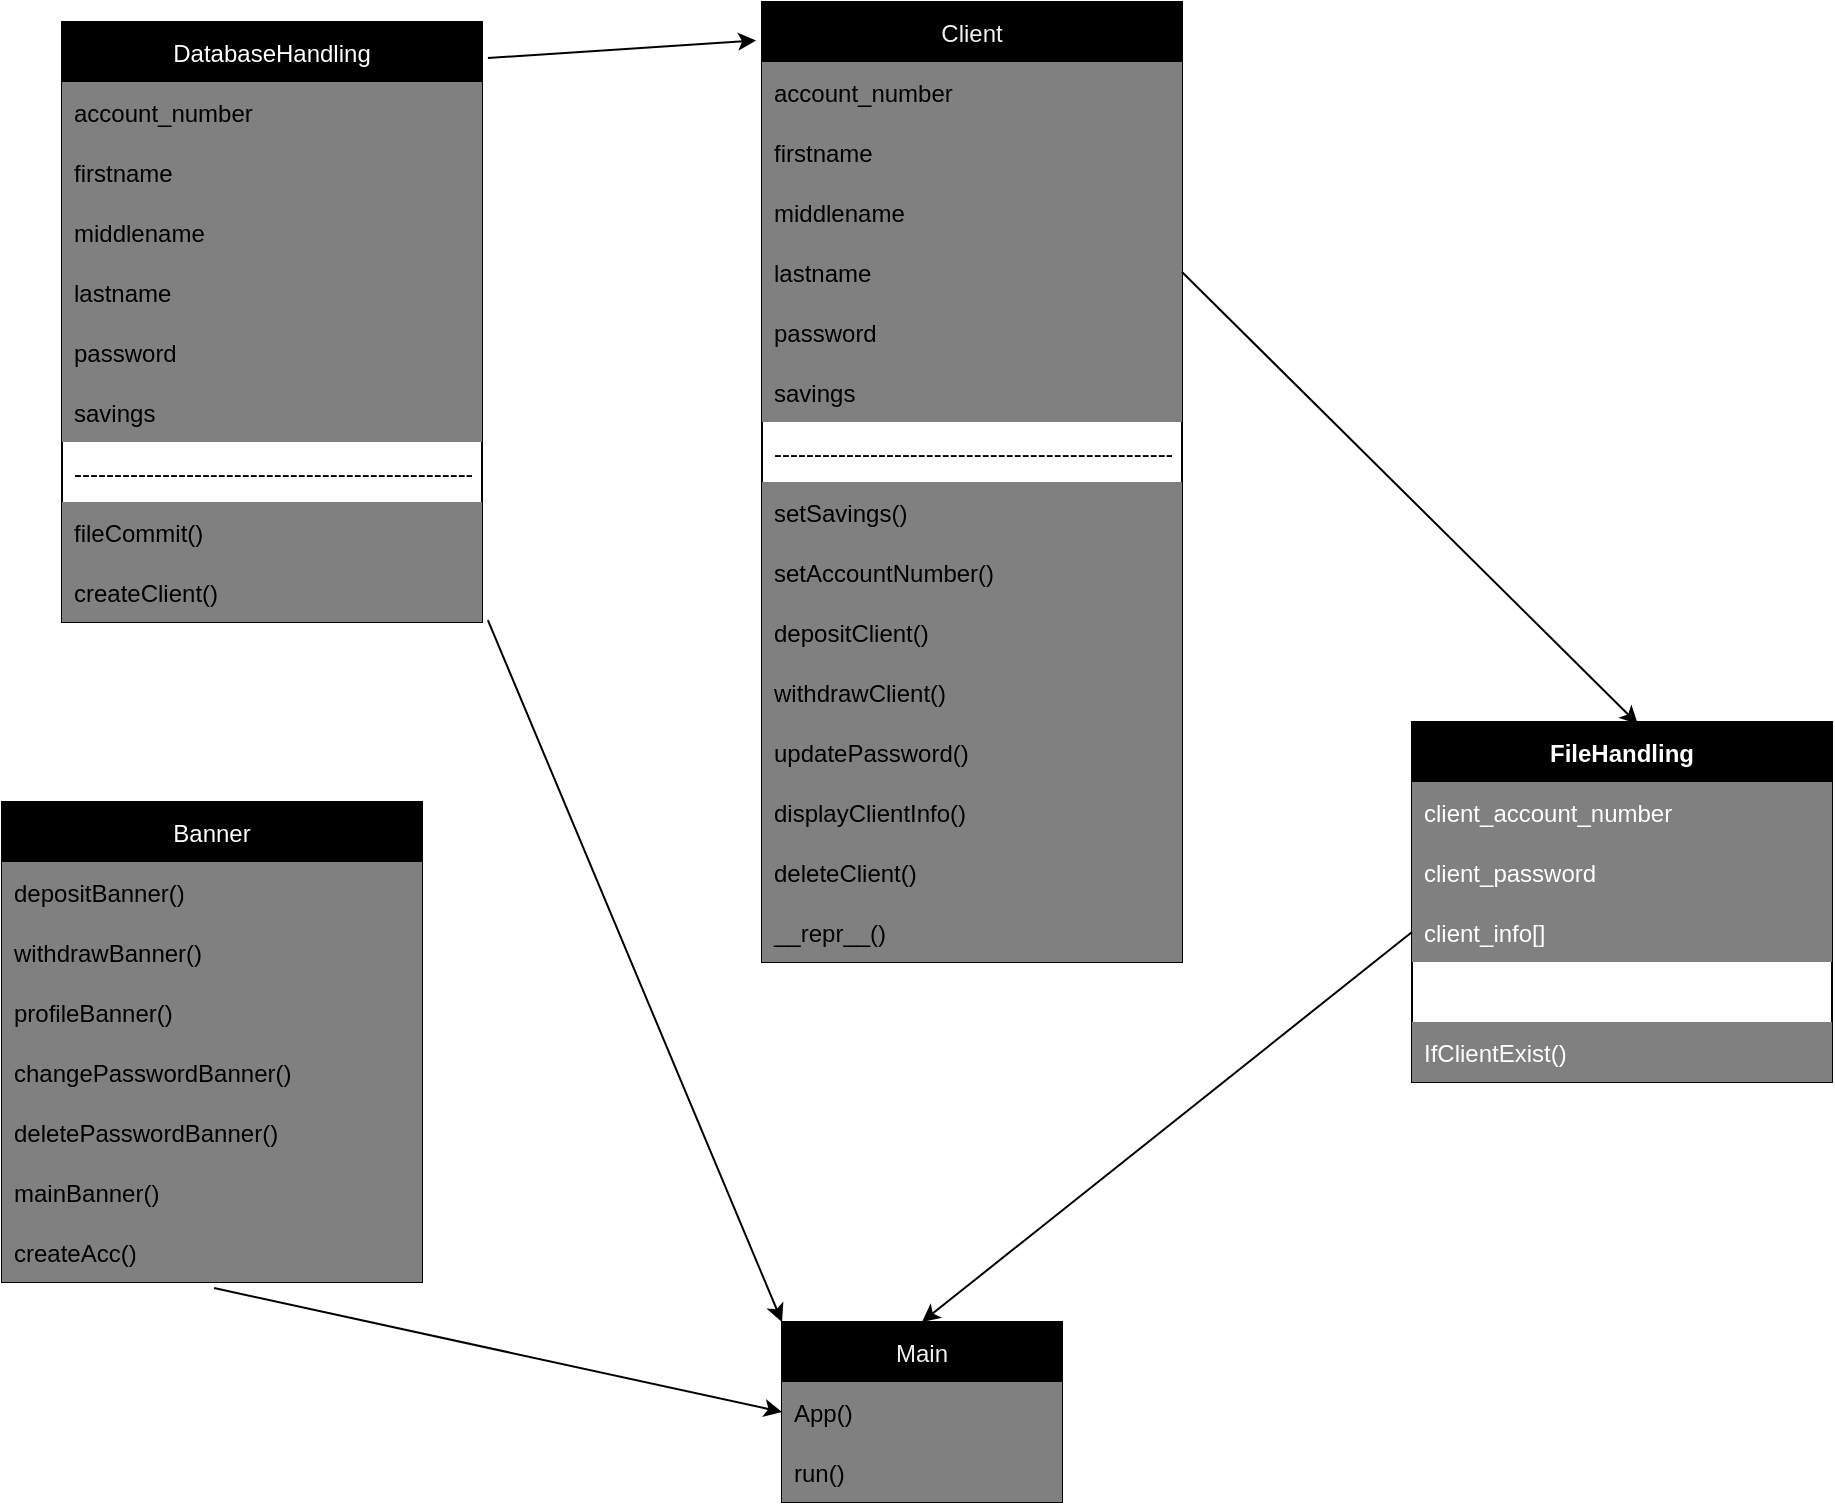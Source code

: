 <mxfile>
    <diagram id="qKJ-1Bz7Od9H8XLn3VzY" name="Page-1">
        <mxGraphModel dx="1319" dy="1578" grid="1" gridSize="10" guides="1" tooltips="1" connect="1" arrows="1" fold="1" page="1" pageScale="1" pageWidth="850" pageHeight="1100" background="none" math="0" shadow="0">
            <root>
                <mxCell id="0"/>
                <mxCell id="1" parent="0"/>
                <mxCell id="23" value="Client" style="swimlane;fontStyle=0;childLayout=stackLayout;horizontal=1;startSize=30;horizontalStack=0;resizeParent=1;resizeParentMax=0;resizeLast=0;collapsible=1;marginBottom=0;fillColor=#000000;fontColor=#F0F0F0;" parent="1" vertex="1">
                    <mxGeometry x="100" y="-800" width="210" height="480" as="geometry"/>
                </mxCell>
                <mxCell id="24" value="account_number" style="text;strokeColor=none;fillColor=#808080;align=left;verticalAlign=middle;spacingLeft=4;spacingRight=4;overflow=hidden;points=[[0,0.5],[1,0.5]];portConstraint=eastwest;rotatable=0;dashed=1;" parent="23" vertex="1">
                    <mxGeometry y="30" width="210" height="30" as="geometry"/>
                </mxCell>
                <mxCell id="25" value="firstname" style="text;strokeColor=none;fillColor=#808080;align=left;verticalAlign=middle;spacingLeft=4;spacingRight=4;overflow=hidden;points=[[0,0.5],[1,0.5]];portConstraint=eastwest;rotatable=0;dashed=1;" parent="23" vertex="1">
                    <mxGeometry y="60" width="210" height="30" as="geometry"/>
                </mxCell>
                <mxCell id="26" value="middlename" style="text;strokeColor=none;fillColor=#808080;align=left;verticalAlign=middle;spacingLeft=4;spacingRight=4;overflow=hidden;points=[[0,0.5],[1,0.5]];portConstraint=eastwest;rotatable=0;dashed=1;" parent="23" vertex="1">
                    <mxGeometry y="90" width="210" height="30" as="geometry"/>
                </mxCell>
                <mxCell id="74" value="lastname" style="text;strokeColor=none;fillColor=#808080;align=left;verticalAlign=middle;spacingLeft=4;spacingRight=4;overflow=hidden;points=[[0,0.5],[1,0.5]];portConstraint=eastwest;rotatable=0;dashed=1;" vertex="1" parent="23">
                    <mxGeometry y="120" width="210" height="30" as="geometry"/>
                </mxCell>
                <mxCell id="75" value="password" style="text;strokeColor=none;fillColor=#808080;align=left;verticalAlign=middle;spacingLeft=4;spacingRight=4;overflow=hidden;points=[[0,0.5],[1,0.5]];portConstraint=eastwest;rotatable=0;dashed=1;" vertex="1" parent="23">
                    <mxGeometry y="150" width="210" height="30" as="geometry"/>
                </mxCell>
                <mxCell id="76" value="savings" style="text;strokeColor=none;fillColor=#808080;align=left;verticalAlign=middle;spacingLeft=4;spacingRight=4;overflow=hidden;points=[[0,0.5],[1,0.5]];portConstraint=eastwest;rotatable=0;dashed=1;" vertex="1" parent="23">
                    <mxGeometry y="180" width="210" height="30" as="geometry"/>
                </mxCell>
                <mxCell id="33" value="---------------------------------------------------" style="text;strokeColor=none;fillColor=none;align=left;verticalAlign=middle;spacingLeft=4;spacingRight=4;overflow=hidden;points=[[0,0.5],[1,0.5]];portConstraint=eastwest;rotatable=0;dashed=1;" parent="23" vertex="1">
                    <mxGeometry y="210" width="210" height="30" as="geometry"/>
                </mxCell>
                <mxCell id="34" value="setSavings()" style="text;strokeColor=none;fillColor=#808080;align=left;verticalAlign=middle;spacingLeft=4;spacingRight=4;overflow=hidden;points=[[0,0.5],[1,0.5]];portConstraint=eastwest;rotatable=0;dashed=1;" parent="23" vertex="1">
                    <mxGeometry y="240" width="210" height="30" as="geometry"/>
                </mxCell>
                <mxCell id="35" value="setAccountNumber()" style="text;strokeColor=none;fillColor=#808080;align=left;verticalAlign=middle;spacingLeft=4;spacingRight=4;overflow=hidden;points=[[0,0.5],[1,0.5]];portConstraint=eastwest;rotatable=0;dashed=1;" parent="23" vertex="1">
                    <mxGeometry y="270" width="210" height="30" as="geometry"/>
                </mxCell>
                <mxCell id="36" value="depositClient()" style="text;strokeColor=none;fillColor=#808080;align=left;verticalAlign=middle;spacingLeft=4;spacingRight=4;overflow=hidden;points=[[0,0.5],[1,0.5]];portConstraint=eastwest;rotatable=0;dashed=1;" parent="23" vertex="1">
                    <mxGeometry y="300" width="210" height="30" as="geometry"/>
                </mxCell>
                <mxCell id="38" value="withdrawClient()" style="text;strokeColor=none;fillColor=#808080;align=left;verticalAlign=middle;spacingLeft=4;spacingRight=4;overflow=hidden;points=[[0,0.5],[1,0.5]];portConstraint=eastwest;rotatable=0;dashed=1;" parent="23" vertex="1">
                    <mxGeometry y="330" width="210" height="30" as="geometry"/>
                </mxCell>
                <mxCell id="60" value="updatePassword()" style="text;strokeColor=none;fillColor=#808080;align=left;verticalAlign=middle;spacingLeft=4;spacingRight=4;overflow=hidden;points=[[0,0.5],[1,0.5]];portConstraint=eastwest;rotatable=0;dashed=1;" parent="23" vertex="1">
                    <mxGeometry y="360" width="210" height="30" as="geometry"/>
                </mxCell>
                <mxCell id="61" value="displayClientInfo()" style="text;strokeColor=none;fillColor=#808080;align=left;verticalAlign=middle;spacingLeft=4;spacingRight=4;overflow=hidden;points=[[0,0.5],[1,0.5]];portConstraint=eastwest;rotatable=0;dashed=1;" parent="23" vertex="1">
                    <mxGeometry y="390" width="210" height="30" as="geometry"/>
                </mxCell>
                <mxCell id="72" value="deleteClient()" style="text;strokeColor=none;fillColor=#808080;align=left;verticalAlign=middle;spacingLeft=4;spacingRight=4;overflow=hidden;points=[[0,0.5],[1,0.5]];portConstraint=eastwest;rotatable=0;dashed=1;" vertex="1" parent="23">
                    <mxGeometry y="420" width="210" height="30" as="geometry"/>
                </mxCell>
                <mxCell id="73" value="__repr__()" style="text;strokeColor=none;fillColor=#808080;align=left;verticalAlign=middle;spacingLeft=4;spacingRight=4;overflow=hidden;points=[[0,0.5],[1,0.5]];portConstraint=eastwest;rotatable=0;dashed=1;" vertex="1" parent="23">
                    <mxGeometry y="450" width="210" height="30" as="geometry"/>
                </mxCell>
                <mxCell id="28" value="DatabaseHandling" style="swimlane;fontStyle=0;childLayout=stackLayout;horizontal=1;startSize=30;horizontalStack=0;resizeParent=1;resizeParentMax=0;resizeLast=0;collapsible=1;marginBottom=0;fillColor=#000000;fontColor=#FFFFFF;" parent="1" vertex="1">
                    <mxGeometry x="-250" y="-790" width="210" height="300" as="geometry"/>
                </mxCell>
                <mxCell id="29" value="account_number" style="text;strokeColor=none;fillColor=#808080;align=left;verticalAlign=middle;spacingLeft=4;spacingRight=4;overflow=hidden;points=[[0,0.5],[1,0.5]];portConstraint=eastwest;rotatable=0;" parent="28" vertex="1">
                    <mxGeometry y="30" width="210" height="30" as="geometry"/>
                </mxCell>
                <mxCell id="30" value="firstname" style="text;strokeColor=none;fillColor=#808080;align=left;verticalAlign=middle;spacingLeft=4;spacingRight=4;overflow=hidden;points=[[0,0.5],[1,0.5]];portConstraint=eastwest;rotatable=0;" parent="28" vertex="1">
                    <mxGeometry y="60" width="210" height="30" as="geometry"/>
                </mxCell>
                <mxCell id="80" value="middlename" style="text;strokeColor=none;fillColor=#808080;align=left;verticalAlign=middle;spacingLeft=4;spacingRight=4;overflow=hidden;points=[[0,0.5],[1,0.5]];portConstraint=eastwest;rotatable=0;" vertex="1" parent="28">
                    <mxGeometry y="90" width="210" height="30" as="geometry"/>
                </mxCell>
                <mxCell id="81" value="lastname" style="text;strokeColor=none;fillColor=#808080;align=left;verticalAlign=middle;spacingLeft=4;spacingRight=4;overflow=hidden;points=[[0,0.5],[1,0.5]];portConstraint=eastwest;rotatable=0;" vertex="1" parent="28">
                    <mxGeometry y="120" width="210" height="30" as="geometry"/>
                </mxCell>
                <mxCell id="82" value="password" style="text;strokeColor=none;fillColor=#808080;align=left;verticalAlign=middle;spacingLeft=4;spacingRight=4;overflow=hidden;points=[[0,0.5],[1,0.5]];portConstraint=eastwest;rotatable=0;" vertex="1" parent="28">
                    <mxGeometry y="150" width="210" height="30" as="geometry"/>
                </mxCell>
                <mxCell id="79" value="savings" style="text;strokeColor=none;fillColor=#808080;align=left;verticalAlign=middle;spacingLeft=4;spacingRight=4;overflow=hidden;points=[[0,0.5],[1,0.5]];portConstraint=eastwest;rotatable=0;fontStyle=0" vertex="1" parent="28">
                    <mxGeometry y="180" width="210" height="30" as="geometry"/>
                </mxCell>
                <mxCell id="56" value="--------------------------------------------------" style="text;strokeColor=none;fillColor=none;align=left;verticalAlign=middle;spacingLeft=4;spacingRight=4;overflow=hidden;points=[[0,0.5],[1,0.5]];portConstraint=eastwest;rotatable=0;" parent="28" vertex="1">
                    <mxGeometry y="210" width="210" height="30" as="geometry"/>
                </mxCell>
                <mxCell id="77" value="fileCommit()" style="text;strokeColor=none;fillColor=#808080;align=left;verticalAlign=middle;spacingLeft=4;spacingRight=4;overflow=hidden;points=[[0,0.5],[1,0.5]];portConstraint=eastwest;rotatable=0;" vertex="1" parent="28">
                    <mxGeometry y="240" width="210" height="30" as="geometry"/>
                </mxCell>
                <mxCell id="78" value="createClient()" style="text;strokeColor=none;fillColor=#808080;align=left;verticalAlign=middle;spacingLeft=4;spacingRight=4;overflow=hidden;points=[[0,0.5],[1,0.5]];portConstraint=eastwest;rotatable=0;" vertex="1" parent="28">
                    <mxGeometry y="270" width="210" height="30" as="geometry"/>
                </mxCell>
                <mxCell id="46" value="FileHandling" style="swimlane;fontStyle=1;childLayout=stackLayout;horizontal=1;startSize=30;horizontalStack=0;resizeParent=1;resizeParentMax=0;resizeLast=0;collapsible=1;marginBottom=0;fontColor=#FFFFFF;fillColor=#000000;" parent="1" vertex="1">
                    <mxGeometry x="425" y="-440" width="210" height="180" as="geometry"/>
                </mxCell>
                <mxCell id="47" value="client_account_number" style="text;strokeColor=none;fillColor=#808080;align=left;verticalAlign=middle;spacingLeft=4;spacingRight=4;overflow=hidden;points=[[0,0.5],[1,0.5]];portConstraint=eastwest;rotatable=0;fontColor=#FFFFFF;" parent="46" vertex="1">
                    <mxGeometry y="30" width="210" height="30" as="geometry"/>
                </mxCell>
                <mxCell id="70" value="client_password" style="text;strokeColor=none;fillColor=#808080;align=left;verticalAlign=middle;spacingLeft=4;spacingRight=4;overflow=hidden;points=[[0,0.5],[1,0.5]];portConstraint=eastwest;rotatable=0;fontColor=#FFFFFF;" vertex="1" parent="46">
                    <mxGeometry y="60" width="210" height="30" as="geometry"/>
                </mxCell>
                <mxCell id="48" value="client_info[]" style="text;strokeColor=none;fillColor=#808080;align=left;verticalAlign=middle;spacingLeft=4;spacingRight=4;overflow=hidden;points=[[0,0.5],[1,0.5]];portConstraint=eastwest;rotatable=0;fontColor=#FFFFFF;" parent="46" vertex="1">
                    <mxGeometry y="90" width="210" height="30" as="geometry"/>
                </mxCell>
                <mxCell id="49" value="--------------------------------------------------" style="text;strokeColor=none;fillColor=none;align=left;verticalAlign=middle;spacingLeft=4;spacingRight=4;overflow=hidden;points=[[0,0.5],[1,0.5]];portConstraint=eastwest;rotatable=0;fontColor=#FFFFFF;" parent="46" vertex="1">
                    <mxGeometry y="120" width="210" height="30" as="geometry"/>
                </mxCell>
                <mxCell id="71" value="IfClientExist()" style="text;strokeColor=none;fillColor=#808080;align=left;verticalAlign=middle;spacingLeft=4;spacingRight=4;overflow=hidden;points=[[0,0.5],[1,0.5]];portConstraint=eastwest;rotatable=0;fontColor=#FFFFFF;" vertex="1" parent="46">
                    <mxGeometry y="150" width="210" height="30" as="geometry"/>
                </mxCell>
                <mxCell id="62" value="Banner" style="swimlane;fontStyle=0;childLayout=stackLayout;horizontal=1;startSize=30;horizontalStack=0;resizeParent=1;resizeParentMax=0;resizeLast=0;collapsible=1;marginBottom=0;fillColor=#000000;fontColor=#FFFFFF;" vertex="1" parent="1">
                    <mxGeometry x="-280" y="-400" width="210" height="240" as="geometry"/>
                </mxCell>
                <mxCell id="63" value="depositBanner()" style="text;strokeColor=none;fillColor=#808080;align=left;verticalAlign=middle;spacingLeft=4;spacingRight=4;overflow=hidden;points=[[0,0.5],[1,0.5]];portConstraint=eastwest;rotatable=0;" vertex="1" parent="62">
                    <mxGeometry y="30" width="210" height="30" as="geometry"/>
                </mxCell>
                <mxCell id="64" value="withdrawBanner()" style="text;strokeColor=none;fillColor=#808080;align=left;verticalAlign=middle;spacingLeft=4;spacingRight=4;overflow=hidden;points=[[0,0.5],[1,0.5]];portConstraint=eastwest;rotatable=0;" vertex="1" parent="62">
                    <mxGeometry y="60" width="210" height="30" as="geometry"/>
                </mxCell>
                <mxCell id="65" value="profileBanner()" style="text;strokeColor=none;fillColor=#808080;align=left;verticalAlign=middle;spacingLeft=4;spacingRight=4;overflow=hidden;points=[[0,0.5],[1,0.5]];portConstraint=eastwest;rotatable=0;" vertex="1" parent="62">
                    <mxGeometry y="90" width="210" height="30" as="geometry"/>
                </mxCell>
                <mxCell id="66" value="changePasswordBanner()" style="text;strokeColor=none;fillColor=#808080;align=left;verticalAlign=middle;spacingLeft=4;spacingRight=4;overflow=hidden;points=[[0,0.5],[1,0.5]];portConstraint=eastwest;rotatable=0;" vertex="1" parent="62">
                    <mxGeometry y="120" width="210" height="30" as="geometry"/>
                </mxCell>
                <mxCell id="67" value="deletePasswordBanner()" style="text;strokeColor=none;fillColor=#808080;align=left;verticalAlign=middle;spacingLeft=4;spacingRight=4;overflow=hidden;points=[[0,0.5],[1,0.5]];portConstraint=eastwest;rotatable=0;" vertex="1" parent="62">
                    <mxGeometry y="150" width="210" height="30" as="geometry"/>
                </mxCell>
                <mxCell id="68" value="mainBanner()" style="text;strokeColor=none;fillColor=#808080;align=left;verticalAlign=middle;spacingLeft=4;spacingRight=4;overflow=hidden;points=[[0,0.5],[1,0.5]];portConstraint=eastwest;rotatable=0;" vertex="1" parent="62">
                    <mxGeometry y="180" width="210" height="30" as="geometry"/>
                </mxCell>
                <mxCell id="69" value="createAcc()" style="text;strokeColor=none;fillColor=#808080;align=left;verticalAlign=middle;spacingLeft=4;spacingRight=4;overflow=hidden;points=[[0,0.5],[1,0.5]];portConstraint=eastwest;rotatable=0;" vertex="1" parent="62">
                    <mxGeometry y="210" width="210" height="30" as="geometry"/>
                </mxCell>
                <mxCell id="83" value="Main" style="swimlane;fontStyle=0;childLayout=stackLayout;horizontal=1;startSize=30;horizontalStack=0;resizeParent=1;resizeParentMax=0;resizeLast=0;collapsible=1;marginBottom=0;fillColor=#000000;fontColor=#F0F0F0;" vertex="1" parent="1">
                    <mxGeometry x="110" y="-140" width="140" height="90" as="geometry"/>
                </mxCell>
                <mxCell id="84" value="App()" style="text;strokeColor=none;fillColor=#808080;align=left;verticalAlign=middle;spacingLeft=4;spacingRight=4;overflow=hidden;points=[[0,0.5],[1,0.5]];portConstraint=eastwest;rotatable=0;" vertex="1" parent="83">
                    <mxGeometry y="30" width="140" height="30" as="geometry"/>
                </mxCell>
                <mxCell id="85" value="run()" style="text;strokeColor=none;fillColor=#808080;align=left;verticalAlign=middle;spacingLeft=4;spacingRight=4;overflow=hidden;points=[[0,0.5],[1,0.5]];portConstraint=eastwest;rotatable=0;" vertex="1" parent="83">
                    <mxGeometry y="60" width="140" height="30" as="geometry"/>
                </mxCell>
                <mxCell id="87" value="" style="endArrow=classic;html=1;entryX=0;entryY=0.5;entryDx=0;entryDy=0;exitX=0.505;exitY=1.1;exitDx=0;exitDy=0;exitPerimeter=0;" edge="1" parent="1" source="69" target="84">
                    <mxGeometry width="50" height="50" relative="1" as="geometry">
                        <mxPoint x="-136" y="-150" as="sourcePoint"/>
                        <mxPoint x="190" y="-320" as="targetPoint"/>
                    </mxGeometry>
                </mxCell>
                <mxCell id="88" value="" style="endArrow=classic;html=1;exitX=1.014;exitY=0.06;exitDx=0;exitDy=0;exitPerimeter=0;entryX=-0.014;entryY=0.04;entryDx=0;entryDy=0;entryPerimeter=0;" edge="1" parent="1" source="28" target="23">
                    <mxGeometry width="50" height="50" relative="1" as="geometry">
                        <mxPoint x="190" y="-570" as="sourcePoint"/>
                        <mxPoint x="240" y="-620" as="targetPoint"/>
                    </mxGeometry>
                </mxCell>
                <mxCell id="89" value="" style="endArrow=classic;html=1;exitX=1;exitY=0.5;exitDx=0;exitDy=0;entryX=0.538;entryY=0.006;entryDx=0;entryDy=0;entryPerimeter=0;" edge="1" parent="1" source="74" target="46">
                    <mxGeometry width="50" height="50" relative="1" as="geometry">
                        <mxPoint x="190" y="-470" as="sourcePoint"/>
                        <mxPoint x="240" y="-520" as="targetPoint"/>
                    </mxGeometry>
                </mxCell>
                <mxCell id="90" value="" style="endArrow=classic;html=1;entryX=0.5;entryY=0;entryDx=0;entryDy=0;exitX=0;exitY=0.5;exitDx=0;exitDy=0;" edge="1" parent="1" source="48" target="83">
                    <mxGeometry width="50" height="50" relative="1" as="geometry">
                        <mxPoint x="190" y="-270" as="sourcePoint"/>
                        <mxPoint x="240" y="-320" as="targetPoint"/>
                    </mxGeometry>
                </mxCell>
                <mxCell id="91" value="" style="endArrow=classic;html=1;exitX=1.014;exitY=0.967;exitDx=0;exitDy=0;exitPerimeter=0;entryX=0;entryY=0;entryDx=0;entryDy=0;" edge="1" parent="1" source="78" target="83">
                    <mxGeometry width="50" height="50" relative="1" as="geometry">
                        <mxPoint x="190" y="-270" as="sourcePoint"/>
                        <mxPoint x="240" y="-320" as="targetPoint"/>
                    </mxGeometry>
                </mxCell>
            </root>
        </mxGraphModel>
    </diagram>
</mxfile>